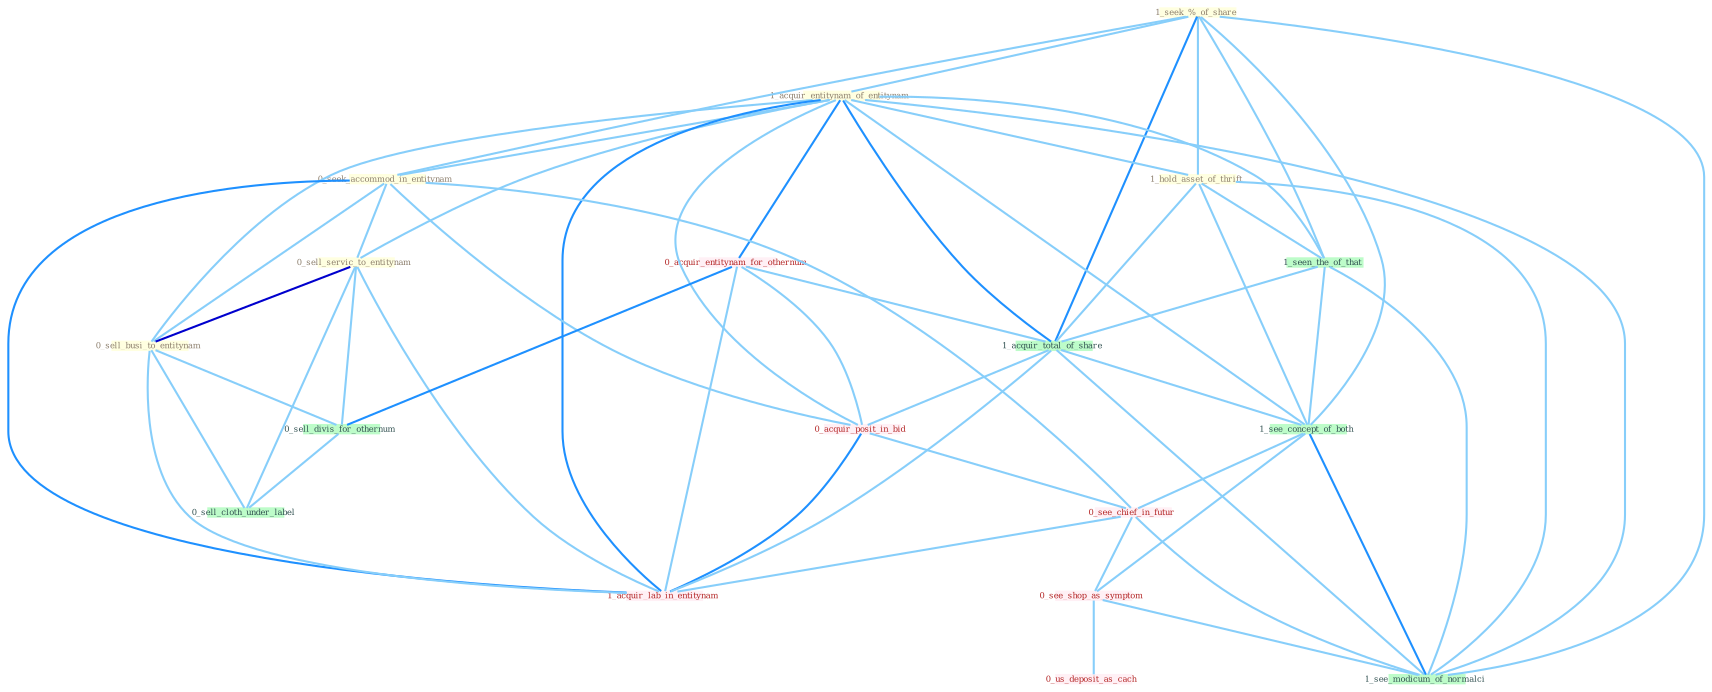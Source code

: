 Graph G{ 
    node
    [shape=polygon,style=filled,width=.5,height=.06,color="#BDFCC9",fixedsize=true,fontsize=4,
    fontcolor="#2f4f4f"];
    {node
    [color="#ffffe0", fontcolor="#8b7d6b"] "1_seek_%_of_share " "1_acquir_entitynam_of_entitynam " "0_seek_accommod_in_entitynam " "0_sell_servic_to_entitynam " "1_hold_asset_of_thrift " "0_sell_busi_to_entitynam "}
{node [color="#fff0f5", fontcolor="#b22222"] "0_acquir_entitynam_for_othernum " "0_acquir_posit_in_bid " "0_see_chief_in_futur " "0_see_shop_as_symptom " "1_acquir_lab_in_entitynam " "0_us_deposit_as_cach "}
edge [color="#B0E2FF"];

	"1_seek_%_of_share " -- "1_acquir_entitynam_of_entitynam " [w="1", color="#87cefa" ];
	"1_seek_%_of_share " -- "0_seek_accommod_in_entitynam " [w="1", color="#87cefa" ];
	"1_seek_%_of_share " -- "1_hold_asset_of_thrift " [w="1", color="#87cefa" ];
	"1_seek_%_of_share " -- "1_seen_the_of_that " [w="1", color="#87cefa" ];
	"1_seek_%_of_share " -- "1_acquir_total_of_share " [w="2", color="#1e90ff" , len=0.8];
	"1_seek_%_of_share " -- "1_see_concept_of_both " [w="1", color="#87cefa" ];
	"1_seek_%_of_share " -- "1_see_modicum_of_normalci " [w="1", color="#87cefa" ];
	"1_acquir_entitynam_of_entitynam " -- "0_seek_accommod_in_entitynam " [w="1", color="#87cefa" ];
	"1_acquir_entitynam_of_entitynam " -- "0_sell_servic_to_entitynam " [w="1", color="#87cefa" ];
	"1_acquir_entitynam_of_entitynam " -- "1_hold_asset_of_thrift " [w="1", color="#87cefa" ];
	"1_acquir_entitynam_of_entitynam " -- "0_sell_busi_to_entitynam " [w="1", color="#87cefa" ];
	"1_acquir_entitynam_of_entitynam " -- "0_acquir_entitynam_for_othernum " [w="2", color="#1e90ff" , len=0.8];
	"1_acquir_entitynam_of_entitynam " -- "1_seen_the_of_that " [w="1", color="#87cefa" ];
	"1_acquir_entitynam_of_entitynam " -- "1_acquir_total_of_share " [w="2", color="#1e90ff" , len=0.8];
	"1_acquir_entitynam_of_entitynam " -- "0_acquir_posit_in_bid " [w="1", color="#87cefa" ];
	"1_acquir_entitynam_of_entitynam " -- "1_see_concept_of_both " [w="1", color="#87cefa" ];
	"1_acquir_entitynam_of_entitynam " -- "1_acquir_lab_in_entitynam " [w="2", color="#1e90ff" , len=0.8];
	"1_acquir_entitynam_of_entitynam " -- "1_see_modicum_of_normalci " [w="1", color="#87cefa" ];
	"0_seek_accommod_in_entitynam " -- "0_sell_servic_to_entitynam " [w="1", color="#87cefa" ];
	"0_seek_accommod_in_entitynam " -- "0_sell_busi_to_entitynam " [w="1", color="#87cefa" ];
	"0_seek_accommod_in_entitynam " -- "0_acquir_posit_in_bid " [w="1", color="#87cefa" ];
	"0_seek_accommod_in_entitynam " -- "0_see_chief_in_futur " [w="1", color="#87cefa" ];
	"0_seek_accommod_in_entitynam " -- "1_acquir_lab_in_entitynam " [w="2", color="#1e90ff" , len=0.8];
	"0_sell_servic_to_entitynam " -- "0_sell_busi_to_entitynam " [w="3", color="#0000cd" , len=0.6];
	"0_sell_servic_to_entitynam " -- "0_sell_divis_for_othernum " [w="1", color="#87cefa" ];
	"0_sell_servic_to_entitynam " -- "0_sell_cloth_under_label " [w="1", color="#87cefa" ];
	"0_sell_servic_to_entitynam " -- "1_acquir_lab_in_entitynam " [w="1", color="#87cefa" ];
	"1_hold_asset_of_thrift " -- "1_seen_the_of_that " [w="1", color="#87cefa" ];
	"1_hold_asset_of_thrift " -- "1_acquir_total_of_share " [w="1", color="#87cefa" ];
	"1_hold_asset_of_thrift " -- "1_see_concept_of_both " [w="1", color="#87cefa" ];
	"1_hold_asset_of_thrift " -- "1_see_modicum_of_normalci " [w="1", color="#87cefa" ];
	"0_sell_busi_to_entitynam " -- "0_sell_divis_for_othernum " [w="1", color="#87cefa" ];
	"0_sell_busi_to_entitynam " -- "0_sell_cloth_under_label " [w="1", color="#87cefa" ];
	"0_sell_busi_to_entitynam " -- "1_acquir_lab_in_entitynam " [w="1", color="#87cefa" ];
	"0_acquir_entitynam_for_othernum " -- "0_sell_divis_for_othernum " [w="2", color="#1e90ff" , len=0.8];
	"0_acquir_entitynam_for_othernum " -- "1_acquir_total_of_share " [w="1", color="#87cefa" ];
	"0_acquir_entitynam_for_othernum " -- "0_acquir_posit_in_bid " [w="1", color="#87cefa" ];
	"0_acquir_entitynam_for_othernum " -- "1_acquir_lab_in_entitynam " [w="1", color="#87cefa" ];
	"1_seen_the_of_that " -- "1_acquir_total_of_share " [w="1", color="#87cefa" ];
	"1_seen_the_of_that " -- "1_see_concept_of_both " [w="1", color="#87cefa" ];
	"1_seen_the_of_that " -- "1_see_modicum_of_normalci " [w="1", color="#87cefa" ];
	"0_sell_divis_for_othernum " -- "0_sell_cloth_under_label " [w="1", color="#87cefa" ];
	"1_acquir_total_of_share " -- "0_acquir_posit_in_bid " [w="1", color="#87cefa" ];
	"1_acquir_total_of_share " -- "1_see_concept_of_both " [w="1", color="#87cefa" ];
	"1_acquir_total_of_share " -- "1_acquir_lab_in_entitynam " [w="1", color="#87cefa" ];
	"1_acquir_total_of_share " -- "1_see_modicum_of_normalci " [w="1", color="#87cefa" ];
	"0_acquir_posit_in_bid " -- "0_see_chief_in_futur " [w="1", color="#87cefa" ];
	"0_acquir_posit_in_bid " -- "1_acquir_lab_in_entitynam " [w="2", color="#1e90ff" , len=0.8];
	"1_see_concept_of_both " -- "0_see_chief_in_futur " [w="1", color="#87cefa" ];
	"1_see_concept_of_both " -- "0_see_shop_as_symptom " [w="1", color="#87cefa" ];
	"1_see_concept_of_both " -- "1_see_modicum_of_normalci " [w="2", color="#1e90ff" , len=0.8];
	"0_see_chief_in_futur " -- "0_see_shop_as_symptom " [w="1", color="#87cefa" ];
	"0_see_chief_in_futur " -- "1_acquir_lab_in_entitynam " [w="1", color="#87cefa" ];
	"0_see_chief_in_futur " -- "1_see_modicum_of_normalci " [w="1", color="#87cefa" ];
	"0_see_shop_as_symptom " -- "0_us_deposit_as_cach " [w="1", color="#87cefa" ];
	"0_see_shop_as_symptom " -- "1_see_modicum_of_normalci " [w="1", color="#87cefa" ];
}